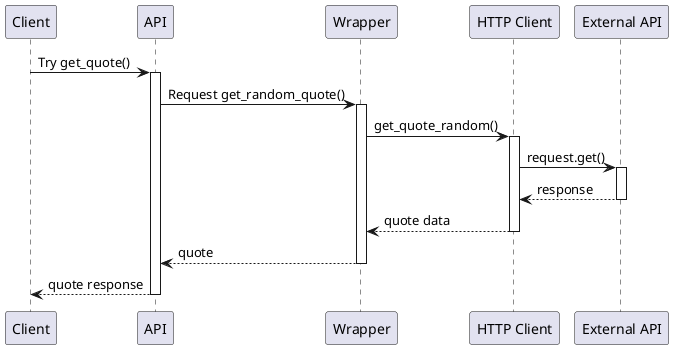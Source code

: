 @startuml runtime-request-quote
participant "Client" as client
participant "API" as api
participant "Wrapper" as wrapper
participant "HTTP Client" as http
participant "External API" as external

client -> api: Try get_quote()
activate api

api -> wrapper: Request get_random_quote()
activate wrapper

wrapper -> http: get_quote_random()
activate http

http -> external: request.get()
activate external
external --> http: response
deactivate external

http --> wrapper: quote data
deactivate http

wrapper --> api: quote
deactivate wrapper

api --> client: quote response
deactivate api
@enduml
